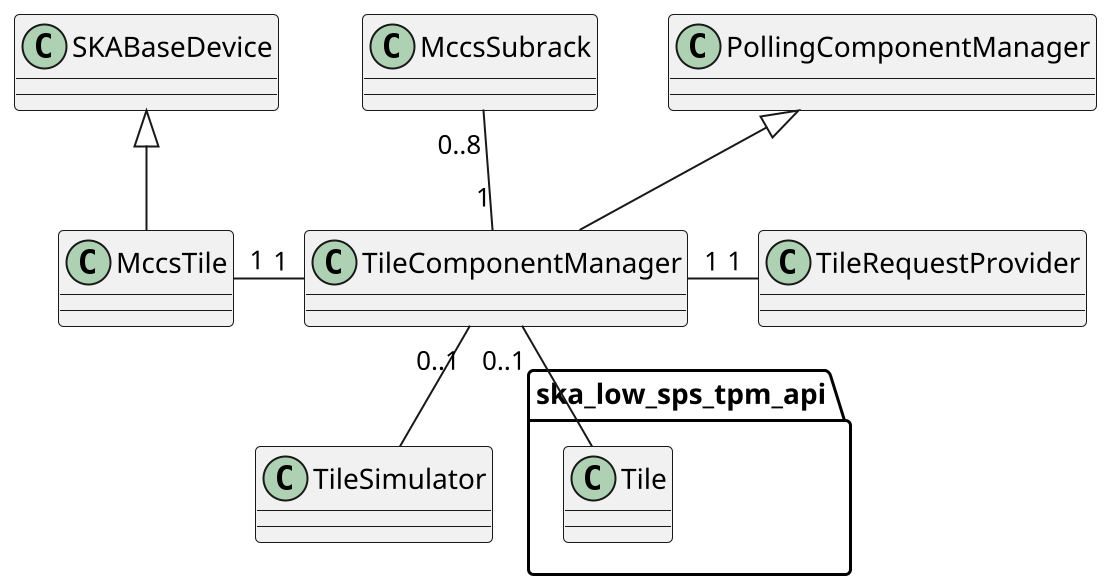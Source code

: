 @startuml
scale 2

' Members
class SKABaseDevice {}
class MccsTile {}
class PollingComponentManager {}
class TileComponentManager {}
class MccsSubrack {}
class ska_low_sps_tpm_api.Tile {}
class TileSimulator {}
class TileRequestProvider {}

' Relations
SKABaseDevice <|-- MccsTile
MccsTile "1" -r- "1" TileComponentManager
TileComponentManager "1" -u- "0..8" MccsSubrack
TileComponentManager "1" -r- "1" TileRequestProvider
PollingComponentManager <|-- TileComponentManager
TileComponentManager "0..1" --  ska_low_sps_tpm_api.Tile
TileComponentManager "0..1" --  TileSimulator

@enduml